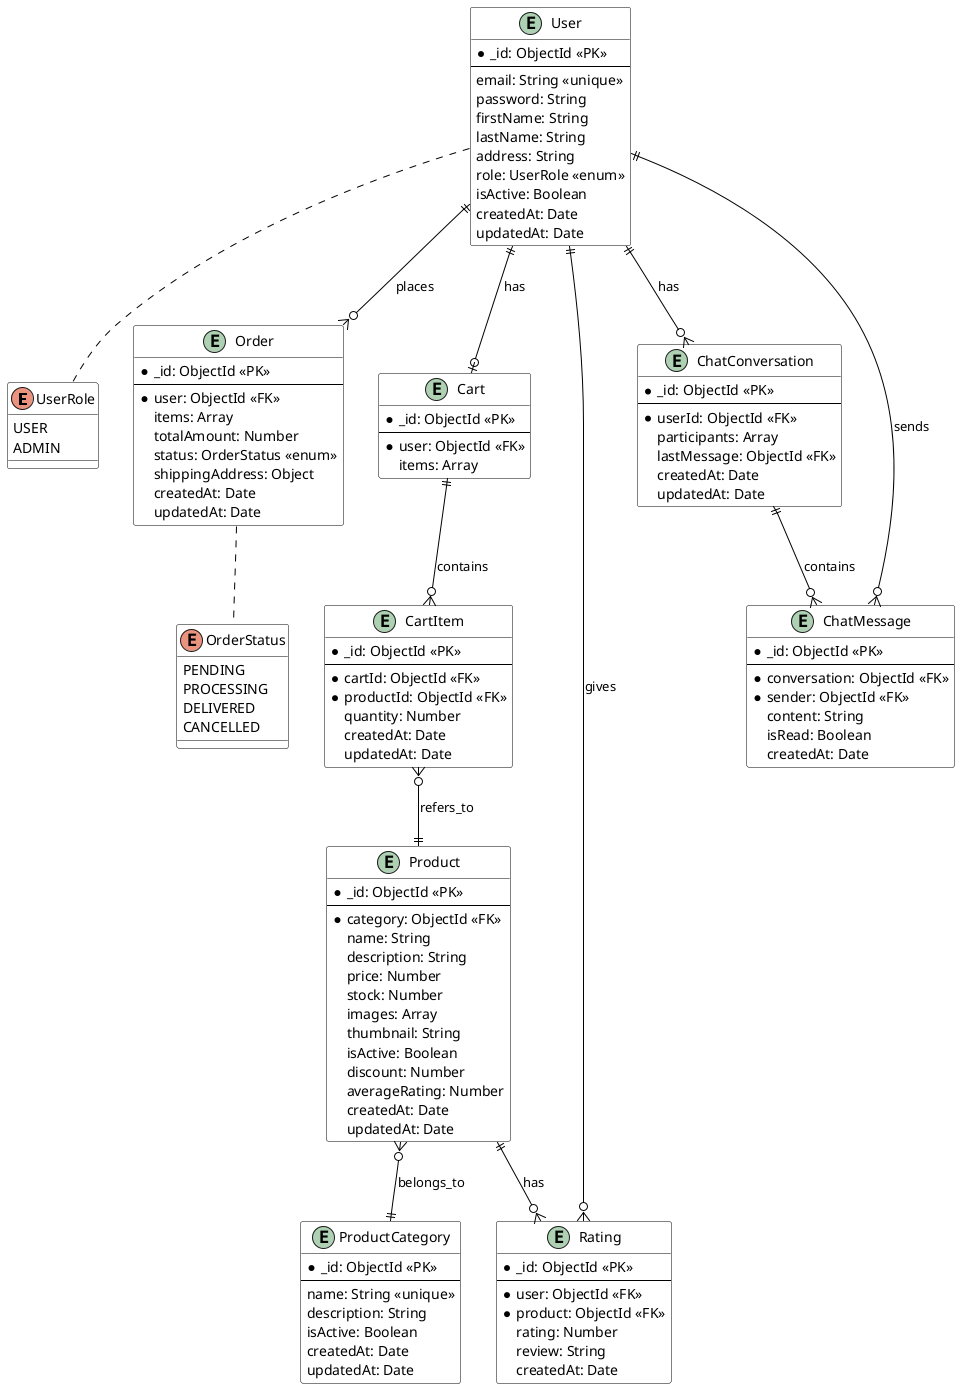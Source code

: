 @startuml

' Định nghĩa style
skinparam class {
    BackgroundColor White
    ArrowColor Black
    BorderColor Black
}

' Định nghĩa enum
enum UserRole {
    USER
    ADMIN
}

enum OrderStatus {
    PENDING
    PROCESSING
    DELIVERED
    CANCELLED
}

' Định nghĩa entities
entity "User" {
    *_id: ObjectId <<PK>>
    --
    email: String <<unique>>
    password: String
    firstName: String
    lastName: String
    address: String
    role: UserRole <<enum>>
    isActive: Boolean
    createdAt: Date
    updatedAt: Date
}

entity "Product" {
    *_id: ObjectId <<PK>>
    --
    *category: ObjectId <<FK>>
    name: String
    description: String
    price: Number
    stock: Number
    images: Array
    thumbnail: String
    isActive: Boolean
    discount: Number
    averageRating: Number
    createdAt: Date
    updatedAt: Date
}

entity "ProductCategory" {
    *_id: ObjectId <<PK>>
    --
    name: String <<unique>>
    description: String
    isActive: Boolean
    createdAt: Date
    updatedAt: Date
}

entity "Order" {
    *_id: ObjectId <<PK>>
    --
    *user: ObjectId <<FK>>
    items: Array
    totalAmount: Number
    status: OrderStatus <<enum>>
    shippingAddress: Object
    createdAt: Date
    updatedAt: Date
}

entity "Cart" {
    *_id: ObjectId <<PK>>
    --
    *user: ObjectId <<FK>>
    items: Array
}

entity "CartItem" {
    *_id: ObjectId <<PK>>
    --
    *cartId: ObjectId <<FK>>
    *productId: ObjectId <<FK>>
    quantity: Number
    createdAt: Date
    updatedAt: Date
}

entity "Rating" {
    *_id: ObjectId <<PK>>
    --
    *user: ObjectId <<FK>>
    *product: ObjectId <<FK>>
    rating: Number
    review: String
    createdAt: Date
}

entity "ChatConversation" {
    *_id: ObjectId <<PK>>
    --
    *userId: ObjectId <<FK>>
    participants: Array
    lastMessage: ObjectId <<FK>>
    createdAt: Date
    updatedAt: Date
}

entity "ChatMessage" {
    *_id: ObjectId <<PK>>
    --
    *conversation: ObjectId <<FK>>
    *sender: ObjectId <<FK>>
    content: String
    isRead: Boolean
    createdAt: Date
}

' Định nghĩa relationships chính
User ||--o{ Order : places
User ||--o| Cart : has
Product }o--|| ProductCategory : belongs_to
Cart ||--o{ CartItem : contains
CartItem }o--|| Product : refers_to
Product ||--o{ Rating : has
User ||--o{ Rating : gives
User ||--o{ ChatConversation : has
ChatConversation ||--o{ ChatMessage : contains
User ||--o{ ChatMessage : sends

' Định nghĩa relationships với enum
User .. UserRole
Order .. OrderStatus

@enduml 



